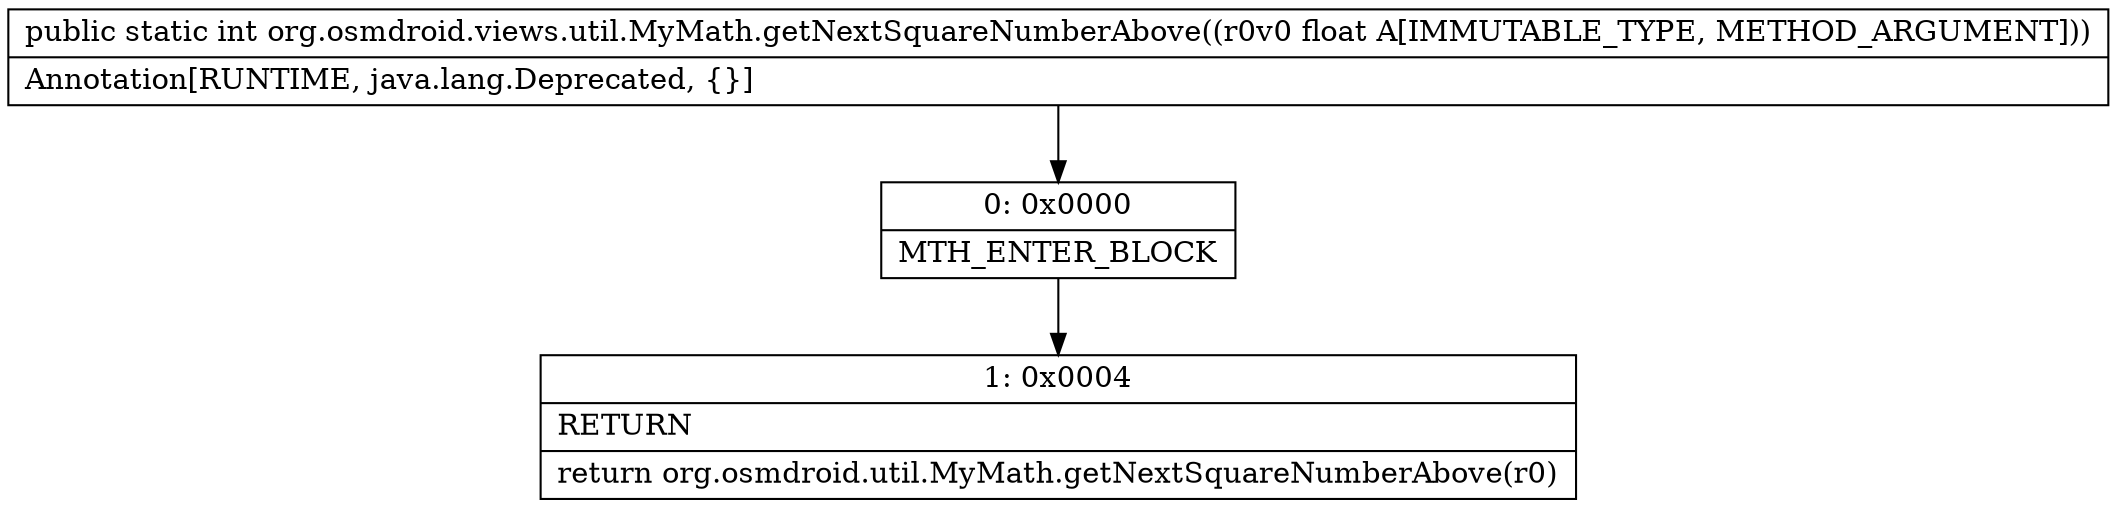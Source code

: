 digraph "CFG fororg.osmdroid.views.util.MyMath.getNextSquareNumberAbove(F)I" {
Node_0 [shape=record,label="{0\:\ 0x0000|MTH_ENTER_BLOCK\l}"];
Node_1 [shape=record,label="{1\:\ 0x0004|RETURN\l|return org.osmdroid.util.MyMath.getNextSquareNumberAbove(r0)\l}"];
MethodNode[shape=record,label="{public static int org.osmdroid.views.util.MyMath.getNextSquareNumberAbove((r0v0 float A[IMMUTABLE_TYPE, METHOD_ARGUMENT]))  | Annotation[RUNTIME, java.lang.Deprecated, \{\}]\l}"];
MethodNode -> Node_0;
Node_0 -> Node_1;
}

